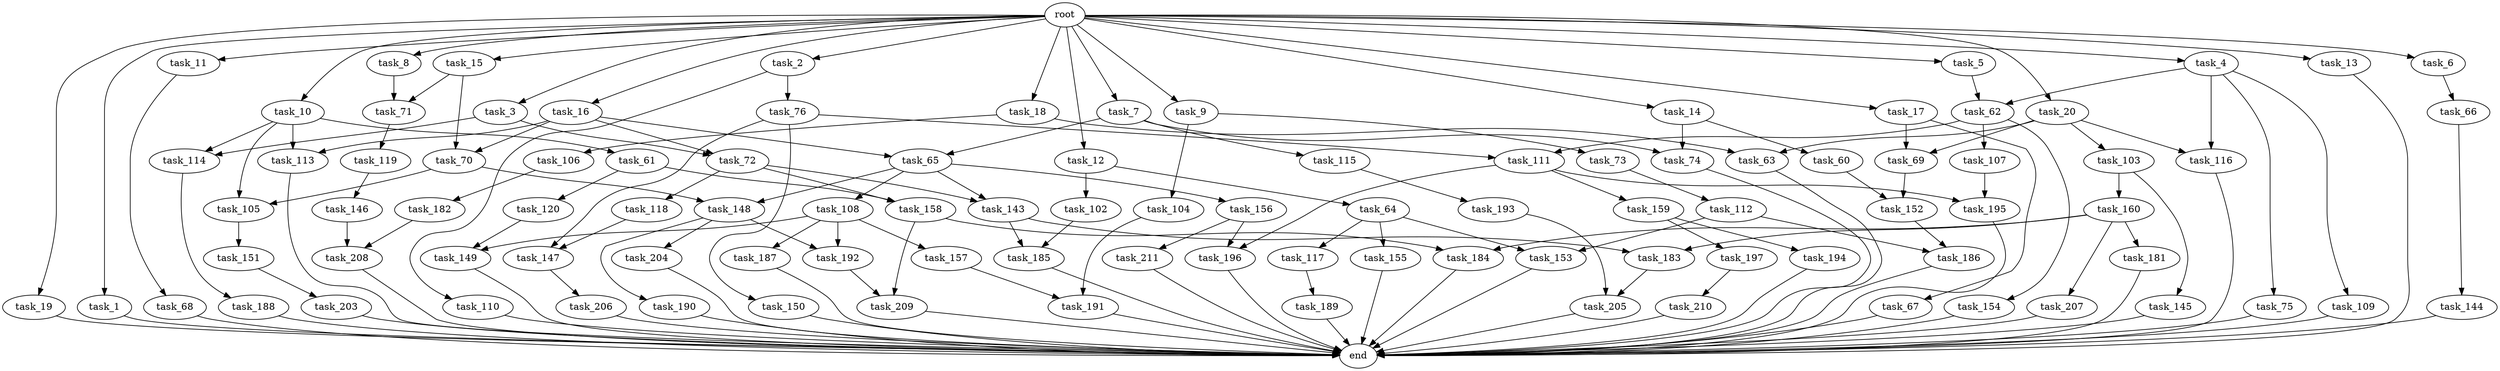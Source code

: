 digraph G {
  task_144 [size="3092376453.120000"];
  task_103 [size="2147483648.000000"];
  task_156 [size="773094113.280000"];
  task_108 [size="773094113.280000"];
  task_190 [size="6957847019.520000"];
  task_191 [size="2748779069.440000"];
  task_207 [size="3092376453.120000"];
  task_15 [size="10.240000"];
  task_19 [size="10.240000"];
  task_3 [size="10.240000"];
  task_105 [size="4552665333.760000"];
  task_18 [size="10.240000"];
  task_195 [size="15547781611.520000"];
  task_154 [size="1374389534.720000"];
  task_73 [size="773094113.280000"];
  task_209 [size="7645041786.880000"];
  task_210 [size="773094113.280000"];
  task_16 [size="10.240000"];
  task_110 [size="1374389534.720000"];
  task_68 [size="2147483648.000000"];
  task_61 [size="4209067950.080000"];
  task_74 [size="7730941132.800000"];
  task_158 [size="5583457484.800000"];
  task_1 [size="10.240000"];
  task_185 [size="6270652252.160000"];
  task_160 [size="343597383.680000"];
  task_11 [size="10.240000"];
  task_62 [size="2147483648.000000"];
  task_107 [size="1374389534.720000"];
  task_2 [size="10.240000"];
  task_10 [size="10.240000"];
  task_66 [size="1374389534.720000"];
  task_187 [size="1374389534.720000"];
  task_109 [size="773094113.280000"];
  task_211 [size="8589934592.000000"];
  task_184 [size="5239860101.120000"];
  task_151 [size="773094113.280000"];
  end [size="0.000000"];
  task_72 [size="687194767.360000"];
  task_17 [size="10.240000"];
  task_147 [size="7730941132.800000"];
  task_114 [size="4552665333.760000"];
  task_155 [size="343597383.680000"];
  task_67 [size="8589934592.000000"];
  task_150 [size="6957847019.520000"];
  task_197 [size="3092376453.120000"];
  task_203 [size="2147483648.000000"];
  task_157 [size="1374389534.720000"];
  task_106 [size="8589934592.000000"];
  task_12 [size="10.240000"];
  task_146 [size="1374389534.720000"];
  task_194 [size="3092376453.120000"];
  task_70 [size="3435973836.800000"];
  task_149 [size="2748779069.440000"];
  task_104 [size="773094113.280000"];
  task_9 [size="10.240000"];
  task_64 [size="6957847019.520000"];
  task_148 [size="1116691496.960000"];
  task_186 [size="9706626088.960001"];
  task_183 [size="8589934592.000000"];
  task_159 [size="8589934592.000000"];
  task_192 [size="8332236554.240000"];
  task_69 [size="10737418240.000000"];
  task_118 [size="1374389534.720000"];
  task_196 [size="17179869184.000000"];
  task_65 [size="7301444403.200000"];
  task_116 [size="2920577761.280000"];
  task_20 [size="10.240000"];
  task_206 [size="3092376453.120000"];
  task_13 [size="10.240000"];
  task_193 [size="343597383.680000"];
  task_152 [size="7730941132.800000"];
  task_182 [size="2147483648.000000"];
  task_5 [size="10.240000"];
  task_189 [size="2147483648.000000"];
  task_76 [size="1374389534.720000"];
  task_115 [size="6957847019.520000"];
  task_8 [size="10.240000"];
  task_188 [size="2147483648.000000"];
  task_14 [size="10.240000"];
  task_4 [size="10.240000"];
  task_119 [size="3092376453.120000"];
  task_113 [size="4552665333.760000"];
  task_112 [size="8589934592.000000"];
  task_153 [size="4552665333.760000"];
  root [size="0.000000"];
  task_102 [size="6957847019.520000"];
  task_120 [size="4209067950.080000"];
  task_181 [size="3092376453.120000"];
  task_60 [size="773094113.280000"];
  task_145 [size="343597383.680000"];
  task_6 [size="10.240000"];
  task_208 [size="6356551598.080000"];
  task_117 [size="343597383.680000"];
  task_143 [size="2147483648.000000"];
  task_205 [size="1116691496.960000"];
  task_111 [size="8332236554.240000"];
  task_204 [size="6957847019.520000"];
  task_63 [size="10737418240.000000"];
  task_7 [size="10.240000"];
  task_71 [size="4466765987.840000"];
  task_75 [size="773094113.280000"];

  task_144 -> end [size="1.000000"];
  task_103 -> task_160 [size="33554432.000000"];
  task_103 -> task_145 [size="33554432.000000"];
  task_156 -> task_211 [size="838860800.000000"];
  task_156 -> task_196 [size="838860800.000000"];
  task_108 -> task_157 [size="134217728.000000"];
  task_108 -> task_187 [size="134217728.000000"];
  task_108 -> task_149 [size="134217728.000000"];
  task_108 -> task_192 [size="134217728.000000"];
  task_190 -> end [size="1.000000"];
  task_191 -> end [size="1.000000"];
  task_207 -> end [size="1.000000"];
  task_15 -> task_70 [size="301989888.000000"];
  task_15 -> task_71 [size="301989888.000000"];
  task_19 -> end [size="1.000000"];
  task_3 -> task_72 [size="33554432.000000"];
  task_3 -> task_114 [size="33554432.000000"];
  task_105 -> task_151 [size="75497472.000000"];
  task_18 -> task_106 [size="838860800.000000"];
  task_18 -> task_63 [size="838860800.000000"];
  task_195 -> end [size="1.000000"];
  task_154 -> end [size="1.000000"];
  task_73 -> task_112 [size="838860800.000000"];
  task_209 -> end [size="1.000000"];
  task_210 -> end [size="1.000000"];
  task_16 -> task_72 [size="33554432.000000"];
  task_16 -> task_65 [size="33554432.000000"];
  task_16 -> task_70 [size="33554432.000000"];
  task_16 -> task_113 [size="33554432.000000"];
  task_110 -> end [size="1.000000"];
  task_68 -> end [size="1.000000"];
  task_61 -> task_120 [size="411041792.000000"];
  task_61 -> task_158 [size="411041792.000000"];
  task_74 -> end [size="1.000000"];
  task_158 -> task_209 [size="209715200.000000"];
  task_158 -> task_184 [size="209715200.000000"];
  task_1 -> end [size="1.000000"];
  task_185 -> end [size="1.000000"];
  task_160 -> task_207 [size="301989888.000000"];
  task_160 -> task_181 [size="301989888.000000"];
  task_160 -> task_183 [size="301989888.000000"];
  task_160 -> task_184 [size="301989888.000000"];
  task_11 -> task_68 [size="209715200.000000"];
  task_62 -> task_154 [size="134217728.000000"];
  task_62 -> task_107 [size="134217728.000000"];
  task_62 -> task_111 [size="134217728.000000"];
  task_107 -> task_195 [size="679477248.000000"];
  task_2 -> task_76 [size="134217728.000000"];
  task_2 -> task_110 [size="134217728.000000"];
  task_10 -> task_61 [size="411041792.000000"];
  task_10 -> task_105 [size="411041792.000000"];
  task_10 -> task_113 [size="411041792.000000"];
  task_10 -> task_114 [size="411041792.000000"];
  task_66 -> task_144 [size="301989888.000000"];
  task_187 -> end [size="1.000000"];
  task_109 -> end [size="1.000000"];
  task_211 -> end [size="1.000000"];
  task_184 -> end [size="1.000000"];
  task_151 -> task_203 [size="209715200.000000"];
  task_72 -> task_143 [size="134217728.000000"];
  task_72 -> task_118 [size="134217728.000000"];
  task_72 -> task_158 [size="134217728.000000"];
  task_17 -> task_69 [size="838860800.000000"];
  task_17 -> task_67 [size="838860800.000000"];
  task_147 -> task_206 [size="301989888.000000"];
  task_114 -> task_188 [size="209715200.000000"];
  task_155 -> end [size="1.000000"];
  task_67 -> end [size="1.000000"];
  task_150 -> end [size="1.000000"];
  task_197 -> task_210 [size="75497472.000000"];
  task_203 -> end [size="1.000000"];
  task_157 -> task_191 [size="134217728.000000"];
  task_106 -> task_182 [size="209715200.000000"];
  task_12 -> task_102 [size="679477248.000000"];
  task_12 -> task_64 [size="679477248.000000"];
  task_146 -> task_208 [size="411041792.000000"];
  task_194 -> end [size="1.000000"];
  task_70 -> task_105 [size="33554432.000000"];
  task_70 -> task_148 [size="33554432.000000"];
  task_149 -> end [size="1.000000"];
  task_104 -> task_191 [size="134217728.000000"];
  task_9 -> task_73 [size="75497472.000000"];
  task_9 -> task_104 [size="75497472.000000"];
  task_64 -> task_153 [size="33554432.000000"];
  task_64 -> task_155 [size="33554432.000000"];
  task_64 -> task_117 [size="33554432.000000"];
  task_148 -> task_190 [size="679477248.000000"];
  task_148 -> task_204 [size="679477248.000000"];
  task_148 -> task_192 [size="679477248.000000"];
  task_186 -> end [size="1.000000"];
  task_183 -> task_205 [size="75497472.000000"];
  task_159 -> task_194 [size="301989888.000000"];
  task_159 -> task_197 [size="301989888.000000"];
  task_192 -> task_209 [size="536870912.000000"];
  task_69 -> task_152 [size="679477248.000000"];
  task_118 -> task_147 [size="75497472.000000"];
  task_196 -> end [size="1.000000"];
  task_65 -> task_156 [size="75497472.000000"];
  task_65 -> task_108 [size="75497472.000000"];
  task_65 -> task_148 [size="75497472.000000"];
  task_65 -> task_143 [size="75497472.000000"];
  task_116 -> end [size="1.000000"];
  task_20 -> task_103 [size="209715200.000000"];
  task_20 -> task_116 [size="209715200.000000"];
  task_20 -> task_63 [size="209715200.000000"];
  task_20 -> task_69 [size="209715200.000000"];
  task_206 -> end [size="1.000000"];
  task_13 -> end [size="1.000000"];
  task_193 -> task_205 [size="33554432.000000"];
  task_152 -> task_186 [size="536870912.000000"];
  task_182 -> task_208 [size="209715200.000000"];
  task_5 -> task_62 [size="134217728.000000"];
  task_189 -> end [size="1.000000"];
  task_76 -> task_111 [size="679477248.000000"];
  task_76 -> task_150 [size="679477248.000000"];
  task_76 -> task_147 [size="679477248.000000"];
  task_115 -> task_193 [size="33554432.000000"];
  task_8 -> task_71 [size="134217728.000000"];
  task_188 -> end [size="1.000000"];
  task_14 -> task_60 [size="75497472.000000"];
  task_14 -> task_74 [size="75497472.000000"];
  task_4 -> task_62 [size="75497472.000000"];
  task_4 -> task_116 [size="75497472.000000"];
  task_4 -> task_75 [size="75497472.000000"];
  task_4 -> task_109 [size="75497472.000000"];
  task_119 -> task_146 [size="134217728.000000"];
  task_113 -> end [size="1.000000"];
  task_112 -> task_153 [size="411041792.000000"];
  task_112 -> task_186 [size="411041792.000000"];
  task_153 -> end [size="1.000000"];
  root -> task_8 [size="1.000000"];
  root -> task_20 [size="1.000000"];
  root -> task_9 [size="1.000000"];
  root -> task_16 [size="1.000000"];
  root -> task_14 [size="1.000000"];
  root -> task_6 [size="1.000000"];
  root -> task_4 [size="1.000000"];
  root -> task_5 [size="1.000000"];
  root -> task_1 [size="1.000000"];
  root -> task_10 [size="1.000000"];
  root -> task_13 [size="1.000000"];
  root -> task_15 [size="1.000000"];
  root -> task_19 [size="1.000000"];
  root -> task_3 [size="1.000000"];
  root -> task_12 [size="1.000000"];
  root -> task_11 [size="1.000000"];
  root -> task_2 [size="1.000000"];
  root -> task_18 [size="1.000000"];
  root -> task_7 [size="1.000000"];
  root -> task_17 [size="1.000000"];
  task_102 -> task_185 [size="75497472.000000"];
  task_120 -> task_149 [size="134217728.000000"];
  task_181 -> end [size="1.000000"];
  task_60 -> task_152 [size="75497472.000000"];
  task_145 -> end [size="1.000000"];
  task_6 -> task_66 [size="134217728.000000"];
  task_208 -> end [size="1.000000"];
  task_117 -> task_189 [size="209715200.000000"];
  task_143 -> task_183 [size="536870912.000000"];
  task_143 -> task_185 [size="536870912.000000"];
  task_205 -> end [size="1.000000"];
  task_111 -> task_159 [size="838860800.000000"];
  task_111 -> task_196 [size="838860800.000000"];
  task_111 -> task_195 [size="838860800.000000"];
  task_204 -> end [size="1.000000"];
  task_63 -> end [size="1.000000"];
  task_7 -> task_74 [size="679477248.000000"];
  task_7 -> task_115 [size="679477248.000000"];
  task_7 -> task_65 [size="679477248.000000"];
  task_71 -> task_119 [size="301989888.000000"];
  task_75 -> end [size="1.000000"];
}
